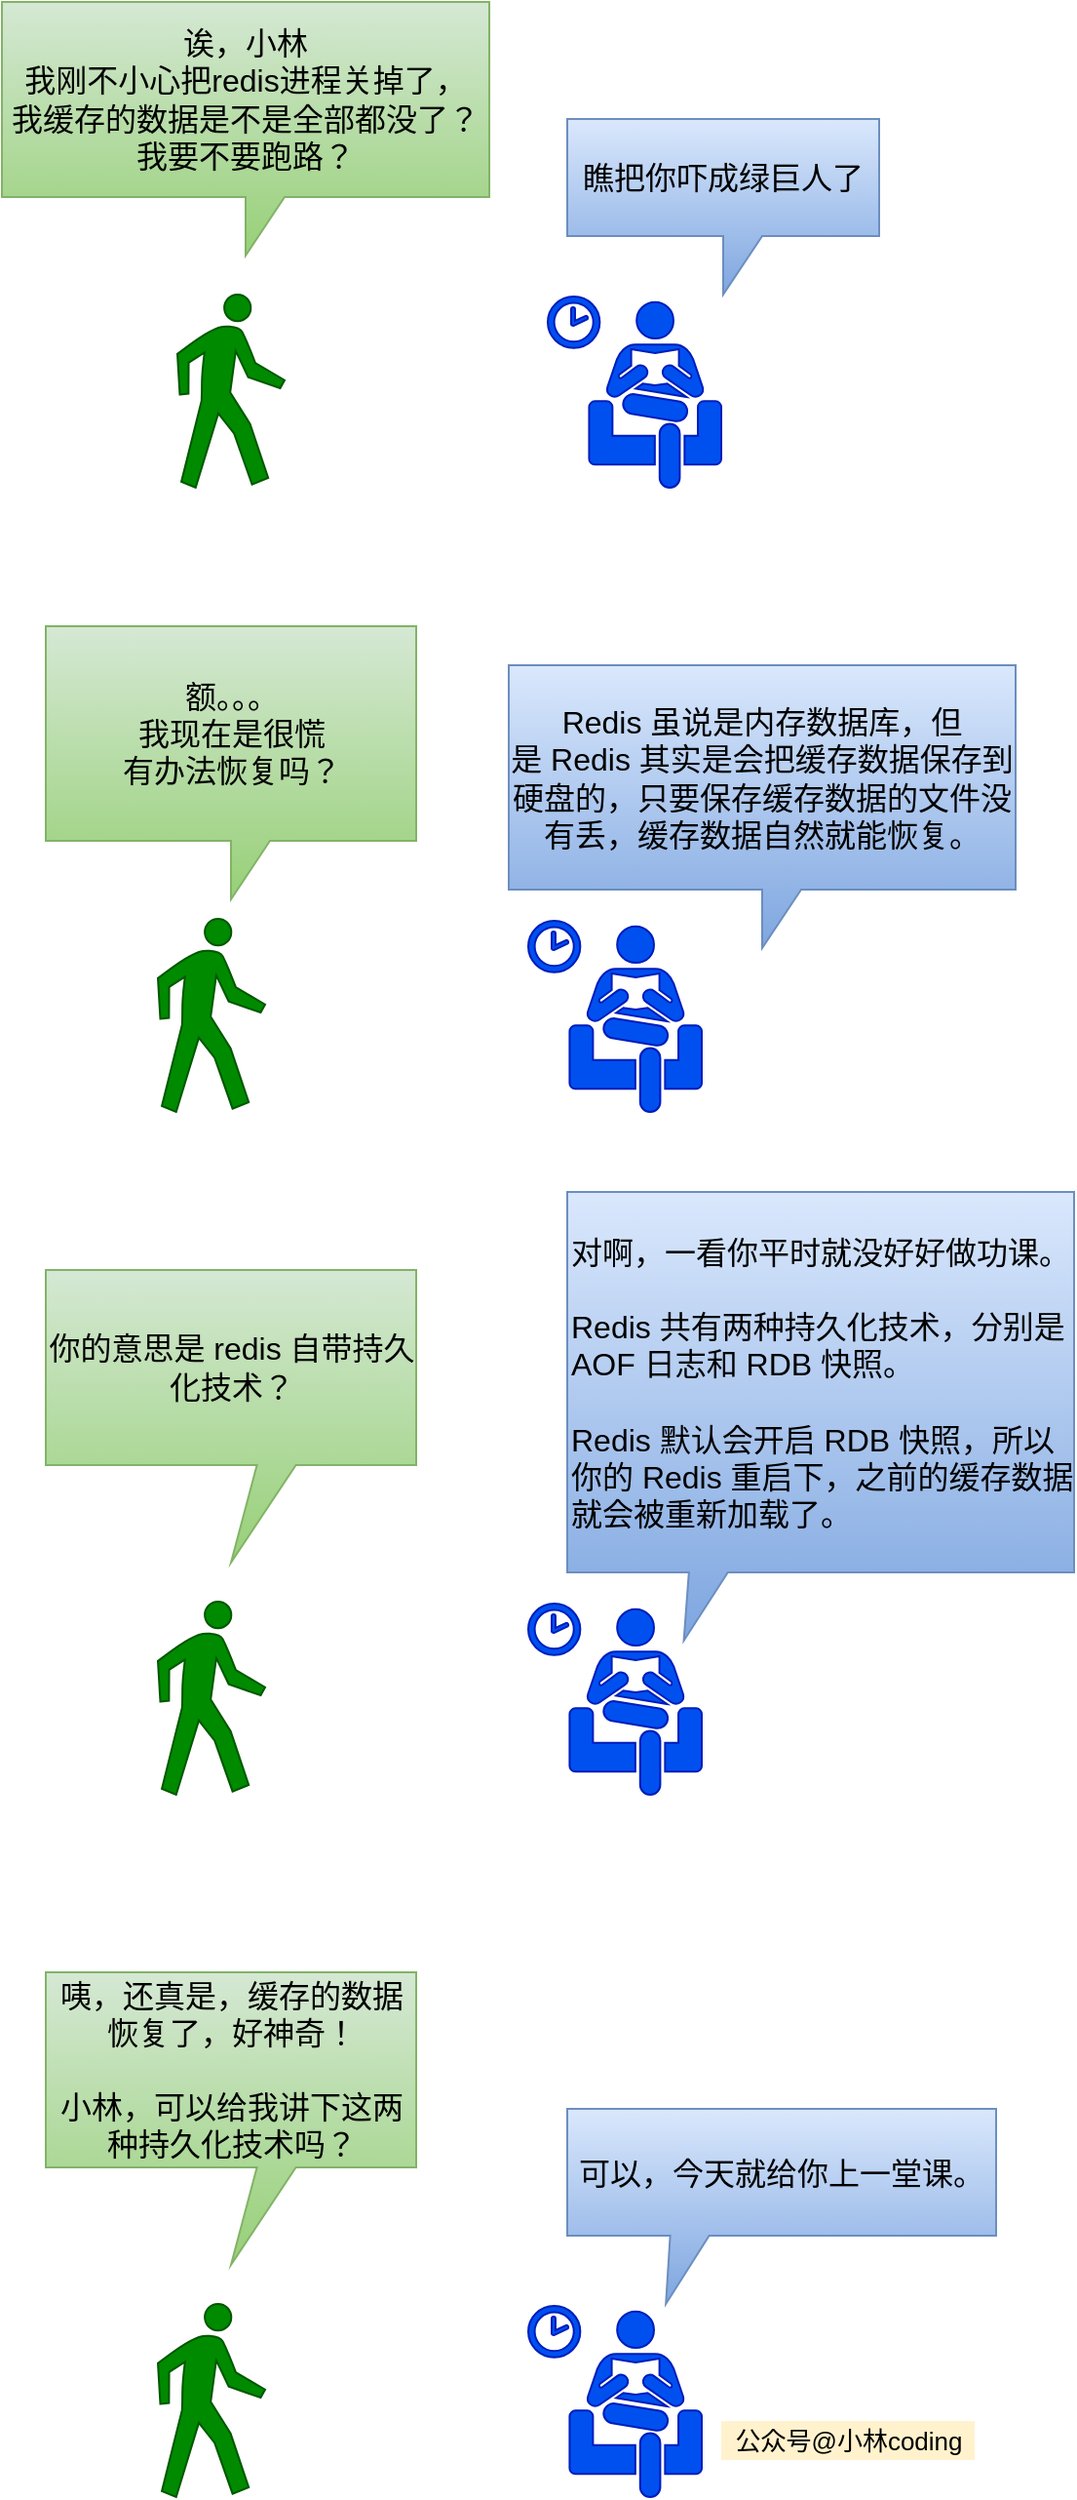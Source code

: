 <mxfile version="14.6.11" type="github">
  <diagram id="qIdzOmbFf2P8db_cpe1N" name="第 1 页">
    <mxGraphModel dx="946" dy="558" grid="1" gridSize="10" guides="1" tooltips="1" connect="1" arrows="1" fold="1" page="1" pageScale="1" pageWidth="827" pageHeight="1169" math="0" shadow="0">
      <root>
        <mxCell id="0" />
        <mxCell id="1" parent="0" />
        <mxCell id="xLS2lG7_SsmKWSn_wl7B-4" value="" style="shape=mxgraph.signs.people.walking;html=1;pointerEvents=1;fillColor=#008a00;strokeColor=#005700;verticalLabelPosition=bottom;verticalAlign=top;align=center;fontColor=#ffffff;" parent="1" vertex="1">
          <mxGeometry x="220" y="260" width="55" height="99" as="geometry" />
        </mxCell>
        <mxCell id="xLS2lG7_SsmKWSn_wl7B-5" value="" style="shape=mxgraph.signs.people.waiting_room_2;html=1;pointerEvents=1;fillColor=#0050ef;strokeColor=#001DBC;verticalLabelPosition=bottom;verticalAlign=top;align=center;fontColor=#ffffff;" parent="1" vertex="1">
          <mxGeometry x="410" y="261" width="89" height="98" as="geometry" />
        </mxCell>
        <mxCell id="xLS2lG7_SsmKWSn_wl7B-6" value="诶，小林&lt;br style=&quot;font-size: 16px&quot;&gt;我刚不小心把redis进程关掉了，&lt;br&gt;我缓存的数据是不是全部都没了？我要不要跑路？" style="shape=callout;whiteSpace=wrap;html=1;perimeter=calloutPerimeter;fontSize=16;fillColor=#d5e8d4;strokeColor=#82b366;gradientColor=#97d077;" parent="1" vertex="1">
          <mxGeometry x="130" y="110" width="250" height="130" as="geometry" />
        </mxCell>
        <mxCell id="xLS2lG7_SsmKWSn_wl7B-7" value="瞧把你吓成绿巨人了" style="shape=callout;whiteSpace=wrap;html=1;perimeter=calloutPerimeter;fontSize=16;gradientColor=#7ea6e0;fillColor=#dae8fc;strokeColor=#6c8ebf;" parent="1" vertex="1">
          <mxGeometry x="420" y="170" width="160" height="90" as="geometry" />
        </mxCell>
        <mxCell id="xLS2lG7_SsmKWSn_wl7B-8" value="" style="shape=mxgraph.signs.people.walking;html=1;pointerEvents=1;fillColor=#008a00;strokeColor=#005700;verticalLabelPosition=bottom;verticalAlign=top;align=center;fontColor=#ffffff;" parent="1" vertex="1">
          <mxGeometry x="210" y="580" width="55" height="99" as="geometry" />
        </mxCell>
        <mxCell id="xLS2lG7_SsmKWSn_wl7B-9" value="" style="shape=mxgraph.signs.people.waiting_room_2;html=1;pointerEvents=1;fillColor=#0050ef;strokeColor=#001DBC;verticalLabelPosition=bottom;verticalAlign=top;align=center;fontColor=#ffffff;" parent="1" vertex="1">
          <mxGeometry x="400" y="581" width="89" height="98" as="geometry" />
        </mxCell>
        <mxCell id="xLS2lG7_SsmKWSn_wl7B-10" value="额。。。&lt;br&gt;我现在是很慌&lt;br&gt;有办法恢复吗？" style="shape=callout;whiteSpace=wrap;html=1;perimeter=calloutPerimeter;fontSize=16;fillColor=#d5e8d4;strokeColor=#82b366;gradientColor=#97d077;" parent="1" vertex="1">
          <mxGeometry x="152.5" y="430" width="190" height="140" as="geometry" />
        </mxCell>
        <mxCell id="xLS2lG7_SsmKWSn_wl7B-11" value="Redis 虽说是内存数据库，但是&amp;nbsp;Redis&amp;nbsp;其实是会把缓存数据保存到硬盘的，只要保存缓存数据的文件没有丢，缓存数据自然就能恢复。" style="shape=callout;whiteSpace=wrap;html=1;perimeter=calloutPerimeter;fontSize=16;gradientColor=#7ea6e0;fillColor=#dae8fc;strokeColor=#6c8ebf;align=center;" parent="1" vertex="1">
          <mxGeometry x="390" y="450" width="260" height="145" as="geometry" />
        </mxCell>
        <mxCell id="xLS2lG7_SsmKWSn_wl7B-12" value="" style="shape=mxgraph.signs.people.walking;html=1;pointerEvents=1;fillColor=#008a00;strokeColor=#005700;verticalLabelPosition=bottom;verticalAlign=top;align=center;fontColor=#ffffff;" parent="1" vertex="1">
          <mxGeometry x="210" y="930" width="55" height="99" as="geometry" />
        </mxCell>
        <mxCell id="xLS2lG7_SsmKWSn_wl7B-13" value="" style="shape=mxgraph.signs.people.waiting_room_2;html=1;pointerEvents=1;fillColor=#0050ef;strokeColor=#001DBC;verticalLabelPosition=bottom;verticalAlign=top;align=center;fontColor=#ffffff;" parent="1" vertex="1">
          <mxGeometry x="400" y="931" width="89" height="98" as="geometry" />
        </mxCell>
        <mxCell id="xLS2lG7_SsmKWSn_wl7B-14" value="你的意思是 redis 自带持久化技术？" style="shape=callout;whiteSpace=wrap;html=1;perimeter=calloutPerimeter;fontSize=16;fillColor=#d5e8d4;strokeColor=#82b366;gradientColor=#97d077;size=50;position=0.57;" parent="1" vertex="1">
          <mxGeometry x="152.5" y="760" width="190" height="150" as="geometry" />
        </mxCell>
        <mxCell id="xLS2lG7_SsmKWSn_wl7B-15" value="对啊，一看你平时就没好好做功课。&lt;br&gt;&lt;br&gt;&lt;span style=&quot;text-align: center&quot;&gt;Redis&lt;/span&gt;&amp;nbsp;共有两种持久化技术，分别是 AOF 日志和 RDB 快照。&lt;br&gt;&lt;br&gt;&lt;span style=&quot;text-align: center&quot;&gt;Redis&lt;/span&gt;&amp;nbsp;默认会开启 RDB 快照，所以你的&amp;nbsp;&lt;span style=&quot;text-align: center&quot;&gt;Redis&lt;/span&gt;&amp;nbsp;重启下，之前的缓存数据就会被重新加载了。" style="shape=callout;whiteSpace=wrap;html=1;perimeter=calloutPerimeter;fontSize=16;gradientColor=#7ea6e0;fillColor=#dae8fc;strokeColor=#6c8ebf;align=left;size=35;position=0.24;position2=0.23;" parent="1" vertex="1">
          <mxGeometry x="420" y="720" width="260" height="230" as="geometry" />
        </mxCell>
        <mxCell id="xLS2lG7_SsmKWSn_wl7B-16" value="" style="shape=mxgraph.signs.people.walking;html=1;pointerEvents=1;fillColor=#008a00;strokeColor=#005700;verticalLabelPosition=bottom;verticalAlign=top;align=center;fontColor=#ffffff;" parent="1" vertex="1">
          <mxGeometry x="210" y="1290" width="55" height="99" as="geometry" />
        </mxCell>
        <mxCell id="xLS2lG7_SsmKWSn_wl7B-17" value="" style="shape=mxgraph.signs.people.waiting_room_2;html=1;pointerEvents=1;fillColor=#0050ef;strokeColor=#001DBC;verticalLabelPosition=bottom;verticalAlign=top;align=center;fontColor=#ffffff;" parent="1" vertex="1">
          <mxGeometry x="400" y="1291" width="89" height="98" as="geometry" />
        </mxCell>
        <mxCell id="xLS2lG7_SsmKWSn_wl7B-18" value="咦，还真是，缓存的数据恢复了，好神奇！&lt;br&gt;&lt;br&gt;小林，可以给我讲下这两种持久化技术吗？" style="shape=callout;whiteSpace=wrap;html=1;perimeter=calloutPerimeter;fontSize=16;fillColor=#d5e8d4;strokeColor=#82b366;gradientColor=#97d077;size=50;position=0.57;" parent="1" vertex="1">
          <mxGeometry x="152.5" y="1120" width="190" height="150" as="geometry" />
        </mxCell>
        <mxCell id="xLS2lG7_SsmKWSn_wl7B-19" value="可以，今天就给你上一堂课。" style="shape=callout;whiteSpace=wrap;html=1;perimeter=calloutPerimeter;fontSize=16;gradientColor=#7ea6e0;fillColor=#dae8fc;strokeColor=#6c8ebf;align=center;size=35;position=0.24;position2=0.23;" parent="1" vertex="1">
          <mxGeometry x="420" y="1190" width="220" height="100" as="geometry" />
        </mxCell>
        <mxCell id="xLS2lG7_SsmKWSn_wl7B-21" value="公众号@小林coding" style="text;html=1;align=center;verticalAlign=middle;resizable=0;points=[];autosize=1;fontSize=13;fillColor=#fff2cc;" parent="1" vertex="1">
          <mxGeometry x="499" y="1350" width="130" height="20" as="geometry" />
        </mxCell>
      </root>
    </mxGraphModel>
  </diagram>
</mxfile>
